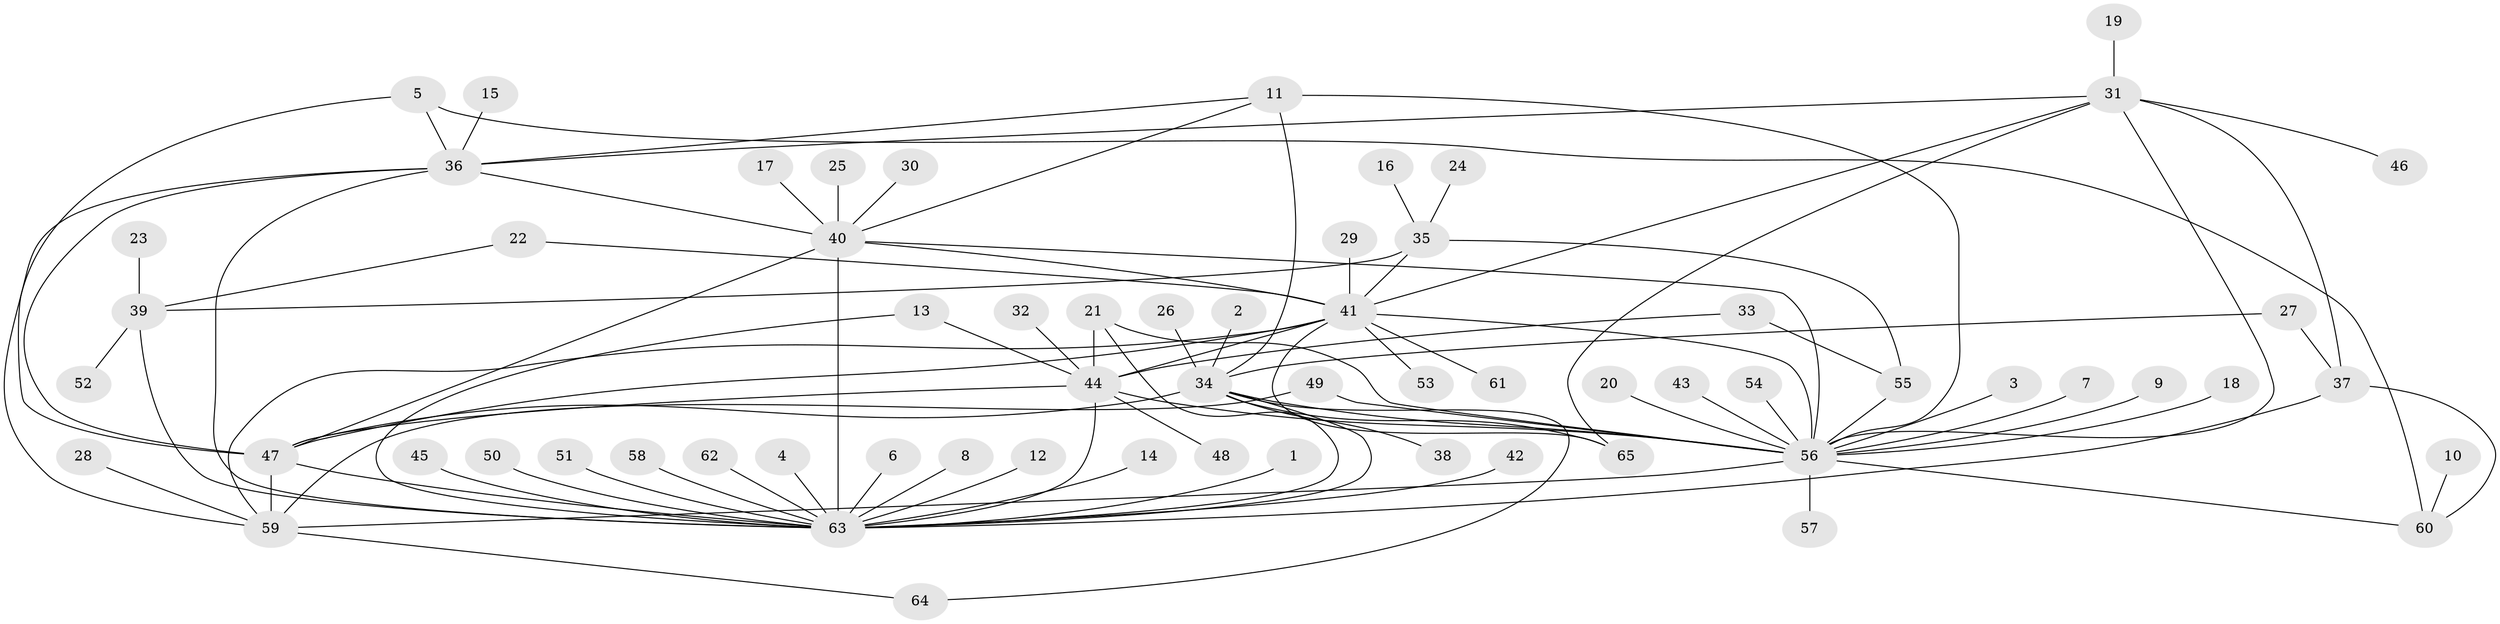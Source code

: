 // original degree distribution, {27: 0.007692307692307693, 1: 0.49230769230769234, 10: 0.007692307692307693, 13: 0.007692307692307693, 11: 0.007692307692307693, 2: 0.2076923076923077, 8: 0.015384615384615385, 18: 0.007692307692307693, 4: 0.09230769230769231, 3: 0.08461538461538462, 9: 0.007692307692307693, 5: 0.038461538461538464, 7: 0.015384615384615385, 6: 0.007692307692307693}
// Generated by graph-tools (version 1.1) at 2025/49/03/09/25 03:49:52]
// undirected, 65 vertices, 98 edges
graph export_dot {
graph [start="1"]
  node [color=gray90,style=filled];
  1;
  2;
  3;
  4;
  5;
  6;
  7;
  8;
  9;
  10;
  11;
  12;
  13;
  14;
  15;
  16;
  17;
  18;
  19;
  20;
  21;
  22;
  23;
  24;
  25;
  26;
  27;
  28;
  29;
  30;
  31;
  32;
  33;
  34;
  35;
  36;
  37;
  38;
  39;
  40;
  41;
  42;
  43;
  44;
  45;
  46;
  47;
  48;
  49;
  50;
  51;
  52;
  53;
  54;
  55;
  56;
  57;
  58;
  59;
  60;
  61;
  62;
  63;
  64;
  65;
  1 -- 63 [weight=1.0];
  2 -- 34 [weight=1.0];
  3 -- 56 [weight=1.0];
  4 -- 63 [weight=1.0];
  5 -- 36 [weight=1.0];
  5 -- 47 [weight=1.0];
  5 -- 60 [weight=1.0];
  6 -- 63 [weight=1.0];
  7 -- 56 [weight=1.0];
  8 -- 63 [weight=1.0];
  9 -- 56 [weight=1.0];
  10 -- 60 [weight=1.0];
  11 -- 34 [weight=1.0];
  11 -- 36 [weight=1.0];
  11 -- 40 [weight=1.0];
  11 -- 56 [weight=1.0];
  12 -- 63 [weight=1.0];
  13 -- 44 [weight=1.0];
  13 -- 63 [weight=1.0];
  14 -- 63 [weight=1.0];
  15 -- 36 [weight=1.0];
  16 -- 35 [weight=1.0];
  17 -- 40 [weight=1.0];
  18 -- 56 [weight=1.0];
  19 -- 31 [weight=1.0];
  20 -- 56 [weight=1.0];
  21 -- 44 [weight=1.0];
  21 -- 56 [weight=1.0];
  21 -- 63 [weight=2.0];
  22 -- 39 [weight=1.0];
  22 -- 41 [weight=1.0];
  23 -- 39 [weight=1.0];
  24 -- 35 [weight=1.0];
  25 -- 40 [weight=1.0];
  26 -- 34 [weight=1.0];
  27 -- 34 [weight=1.0];
  27 -- 37 [weight=1.0];
  28 -- 59 [weight=1.0];
  29 -- 41 [weight=1.0];
  30 -- 40 [weight=1.0];
  31 -- 36 [weight=1.0];
  31 -- 37 [weight=1.0];
  31 -- 41 [weight=1.0];
  31 -- 46 [weight=1.0];
  31 -- 56 [weight=1.0];
  31 -- 65 [weight=1.0];
  32 -- 44 [weight=1.0];
  33 -- 44 [weight=1.0];
  33 -- 55 [weight=1.0];
  34 -- 38 [weight=1.0];
  34 -- 47 [weight=1.0];
  34 -- 56 [weight=2.0];
  34 -- 63 [weight=1.0];
  34 -- 64 [weight=1.0];
  34 -- 65 [weight=1.0];
  35 -- 39 [weight=1.0];
  35 -- 41 [weight=1.0];
  35 -- 55 [weight=1.0];
  36 -- 40 [weight=1.0];
  36 -- 47 [weight=1.0];
  36 -- 59 [weight=1.0];
  36 -- 63 [weight=1.0];
  37 -- 60 [weight=1.0];
  37 -- 63 [weight=1.0];
  39 -- 52 [weight=1.0];
  39 -- 63 [weight=2.0];
  40 -- 41 [weight=1.0];
  40 -- 47 [weight=1.0];
  40 -- 56 [weight=1.0];
  40 -- 63 [weight=2.0];
  41 -- 44 [weight=1.0];
  41 -- 47 [weight=1.0];
  41 -- 53 [weight=1.0];
  41 -- 56 [weight=1.0];
  41 -- 59 [weight=1.0];
  41 -- 61 [weight=1.0];
  41 -- 65 [weight=1.0];
  42 -- 63 [weight=1.0];
  43 -- 56 [weight=1.0];
  44 -- 47 [weight=1.0];
  44 -- 48 [weight=1.0];
  44 -- 56 [weight=1.0];
  44 -- 63 [weight=2.0];
  45 -- 63 [weight=1.0];
  47 -- 59 [weight=1.0];
  47 -- 63 [weight=1.0];
  49 -- 56 [weight=1.0];
  49 -- 59 [weight=1.0];
  50 -- 63 [weight=1.0];
  51 -- 63 [weight=1.0];
  54 -- 56 [weight=1.0];
  55 -- 56 [weight=1.0];
  56 -- 57 [weight=1.0];
  56 -- 59 [weight=1.0];
  56 -- 60 [weight=1.0];
  58 -- 63 [weight=1.0];
  59 -- 64 [weight=1.0];
  62 -- 63 [weight=1.0];
}
